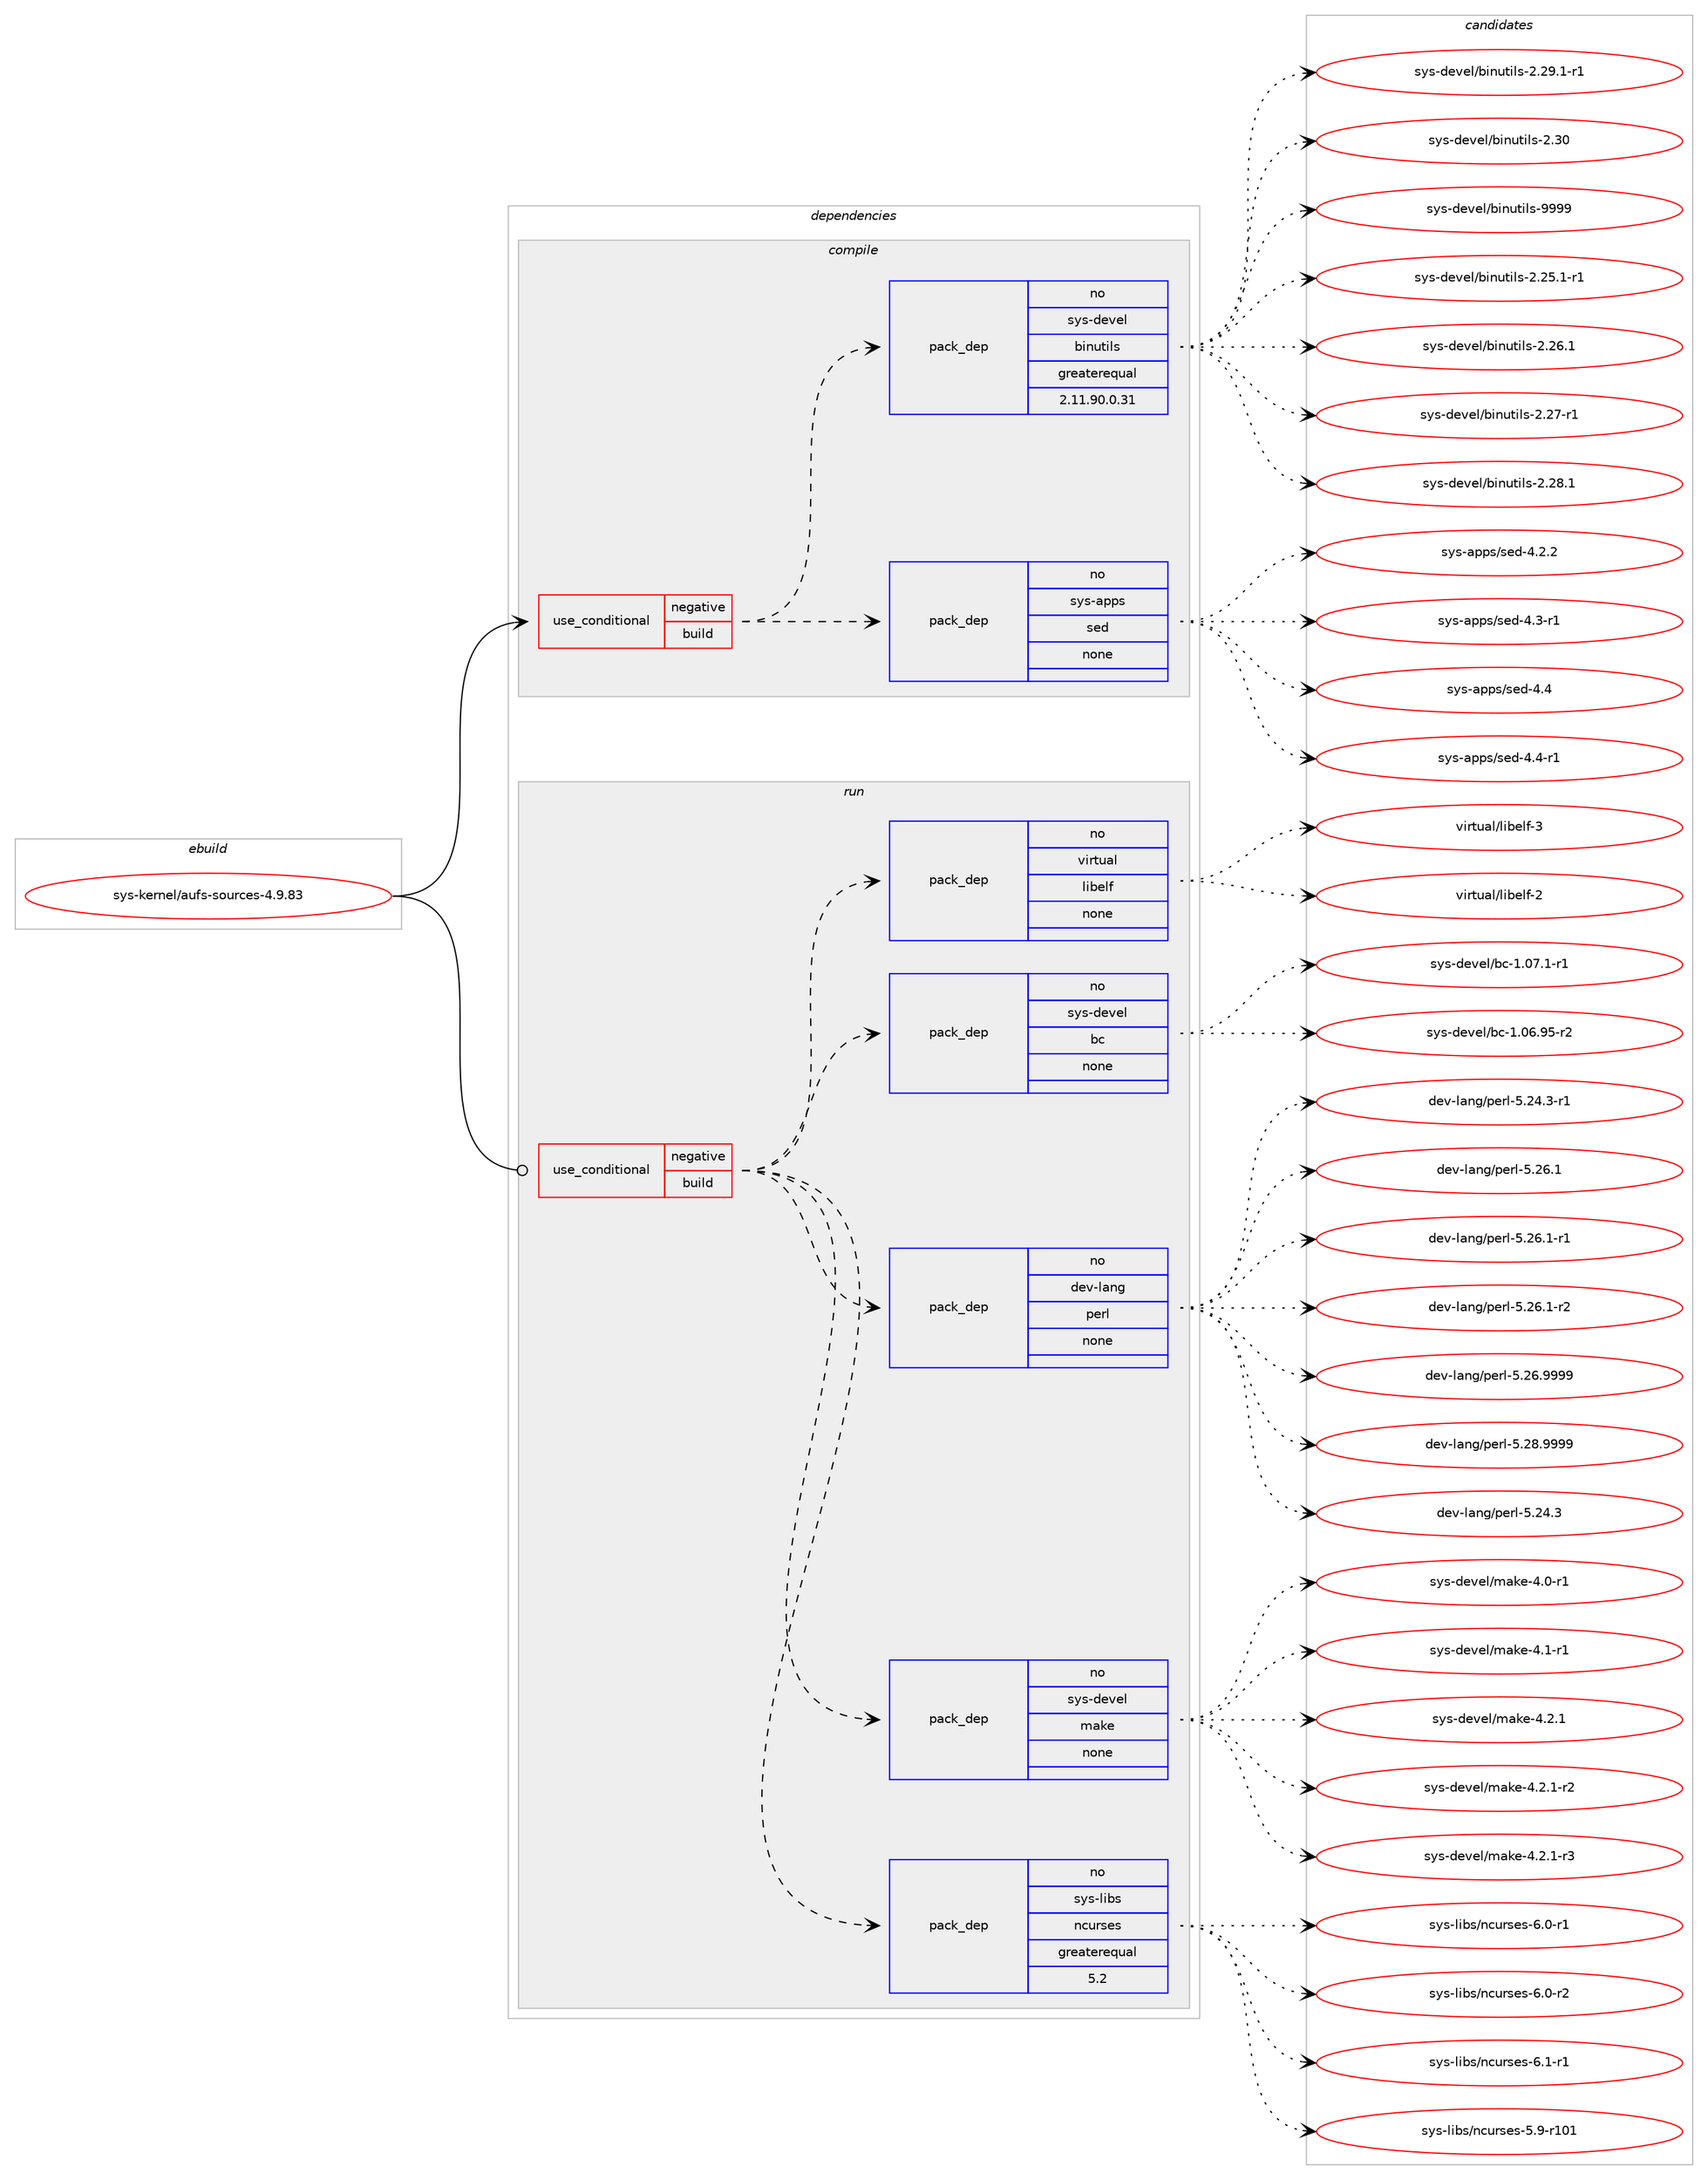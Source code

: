 digraph prolog {

# *************
# Graph options
# *************

newrank=true;
concentrate=true;
compound=true;
graph [rankdir=LR,fontname=Helvetica,fontsize=10,ranksep=1.5];#, ranksep=2.5, nodesep=0.2];
edge  [arrowhead=vee];
node  [fontname=Helvetica,fontsize=10];

# **********
# The ebuild
# **********

subgraph cluster_leftcol {
color=gray;
rank=same;
label=<<i>ebuild</i>>;
id [label="sys-kernel/aufs-sources-4.9.83", color=red, width=4, href="../sys-kernel/aufs-sources-4.9.83.svg"];
}

# ****************
# The dependencies
# ****************

subgraph cluster_midcol {
color=gray;
label=<<i>dependencies</i>>;
subgraph cluster_compile {
fillcolor="#eeeeee";
style=filled;
label=<<i>compile</i>>;
subgraph cond719 {
dependency6909 [label=<<TABLE BORDER="0" CELLBORDER="1" CELLSPACING="0" CELLPADDING="4"><TR><TD ROWSPAN="3" CELLPADDING="10">use_conditional</TD></TR><TR><TD>negative</TD></TR><TR><TD>build</TD></TR></TABLE>>, shape=none, color=red];
subgraph pack6141 {
dependency6910 [label=<<TABLE BORDER="0" CELLBORDER="1" CELLSPACING="0" CELLPADDING="4" WIDTH="220"><TR><TD ROWSPAN="6" CELLPADDING="30">pack_dep</TD></TR><TR><TD WIDTH="110">no</TD></TR><TR><TD>sys-apps</TD></TR><TR><TD>sed</TD></TR><TR><TD>none</TD></TR><TR><TD></TD></TR></TABLE>>, shape=none, color=blue];
}
dependency6909:e -> dependency6910:w [weight=20,style="dashed",arrowhead="vee"];
subgraph pack6142 {
dependency6911 [label=<<TABLE BORDER="0" CELLBORDER="1" CELLSPACING="0" CELLPADDING="4" WIDTH="220"><TR><TD ROWSPAN="6" CELLPADDING="30">pack_dep</TD></TR><TR><TD WIDTH="110">no</TD></TR><TR><TD>sys-devel</TD></TR><TR><TD>binutils</TD></TR><TR><TD>greaterequal</TD></TR><TR><TD>2.11.90.0.31</TD></TR></TABLE>>, shape=none, color=blue];
}
dependency6909:e -> dependency6911:w [weight=20,style="dashed",arrowhead="vee"];
}
id:e -> dependency6909:w [weight=20,style="solid",arrowhead="vee"];
}
subgraph cluster_compileandrun {
fillcolor="#eeeeee";
style=filled;
label=<<i>compile and run</i>>;
}
subgraph cluster_run {
fillcolor="#eeeeee";
style=filled;
label=<<i>run</i>>;
subgraph cond720 {
dependency6912 [label=<<TABLE BORDER="0" CELLBORDER="1" CELLSPACING="0" CELLPADDING="4"><TR><TD ROWSPAN="3" CELLPADDING="10">use_conditional</TD></TR><TR><TD>negative</TD></TR><TR><TD>build</TD></TR></TABLE>>, shape=none, color=red];
subgraph pack6143 {
dependency6913 [label=<<TABLE BORDER="0" CELLBORDER="1" CELLSPACING="0" CELLPADDING="4" WIDTH="220"><TR><TD ROWSPAN="6" CELLPADDING="30">pack_dep</TD></TR><TR><TD WIDTH="110">no</TD></TR><TR><TD>sys-libs</TD></TR><TR><TD>ncurses</TD></TR><TR><TD>greaterequal</TD></TR><TR><TD>5.2</TD></TR></TABLE>>, shape=none, color=blue];
}
dependency6912:e -> dependency6913:w [weight=20,style="dashed",arrowhead="vee"];
subgraph pack6144 {
dependency6914 [label=<<TABLE BORDER="0" CELLBORDER="1" CELLSPACING="0" CELLPADDING="4" WIDTH="220"><TR><TD ROWSPAN="6" CELLPADDING="30">pack_dep</TD></TR><TR><TD WIDTH="110">no</TD></TR><TR><TD>sys-devel</TD></TR><TR><TD>make</TD></TR><TR><TD>none</TD></TR><TR><TD></TD></TR></TABLE>>, shape=none, color=blue];
}
dependency6912:e -> dependency6914:w [weight=20,style="dashed",arrowhead="vee"];
subgraph pack6145 {
dependency6915 [label=<<TABLE BORDER="0" CELLBORDER="1" CELLSPACING="0" CELLPADDING="4" WIDTH="220"><TR><TD ROWSPAN="6" CELLPADDING="30">pack_dep</TD></TR><TR><TD WIDTH="110">no</TD></TR><TR><TD>dev-lang</TD></TR><TR><TD>perl</TD></TR><TR><TD>none</TD></TR><TR><TD></TD></TR></TABLE>>, shape=none, color=blue];
}
dependency6912:e -> dependency6915:w [weight=20,style="dashed",arrowhead="vee"];
subgraph pack6146 {
dependency6916 [label=<<TABLE BORDER="0" CELLBORDER="1" CELLSPACING="0" CELLPADDING="4" WIDTH="220"><TR><TD ROWSPAN="6" CELLPADDING="30">pack_dep</TD></TR><TR><TD WIDTH="110">no</TD></TR><TR><TD>sys-devel</TD></TR><TR><TD>bc</TD></TR><TR><TD>none</TD></TR><TR><TD></TD></TR></TABLE>>, shape=none, color=blue];
}
dependency6912:e -> dependency6916:w [weight=20,style="dashed",arrowhead="vee"];
subgraph pack6147 {
dependency6917 [label=<<TABLE BORDER="0" CELLBORDER="1" CELLSPACING="0" CELLPADDING="4" WIDTH="220"><TR><TD ROWSPAN="6" CELLPADDING="30">pack_dep</TD></TR><TR><TD WIDTH="110">no</TD></TR><TR><TD>virtual</TD></TR><TR><TD>libelf</TD></TR><TR><TD>none</TD></TR><TR><TD></TD></TR></TABLE>>, shape=none, color=blue];
}
dependency6912:e -> dependency6917:w [weight=20,style="dashed",arrowhead="vee"];
}
id:e -> dependency6912:w [weight=20,style="solid",arrowhead="odot"];
}
}

# **************
# The candidates
# **************

subgraph cluster_choices {
rank=same;
color=gray;
label=<<i>candidates</i>>;

subgraph choice6141 {
color=black;
nodesep=1;
choice115121115459711211211547115101100455246504650 [label="sys-apps/sed-4.2.2", color=red, width=4,href="../sys-apps/sed-4.2.2.svg"];
choice115121115459711211211547115101100455246514511449 [label="sys-apps/sed-4.3-r1", color=red, width=4,href="../sys-apps/sed-4.3-r1.svg"];
choice11512111545971121121154711510110045524652 [label="sys-apps/sed-4.4", color=red, width=4,href="../sys-apps/sed-4.4.svg"];
choice115121115459711211211547115101100455246524511449 [label="sys-apps/sed-4.4-r1", color=red, width=4,href="../sys-apps/sed-4.4-r1.svg"];
dependency6910:e -> choice115121115459711211211547115101100455246504650:w [style=dotted,weight="100"];
dependency6910:e -> choice115121115459711211211547115101100455246514511449:w [style=dotted,weight="100"];
dependency6910:e -> choice11512111545971121121154711510110045524652:w [style=dotted,weight="100"];
dependency6910:e -> choice115121115459711211211547115101100455246524511449:w [style=dotted,weight="100"];
}
subgraph choice6142 {
color=black;
nodesep=1;
choice115121115451001011181011084798105110117116105108115455046505346494511449 [label="sys-devel/binutils-2.25.1-r1", color=red, width=4,href="../sys-devel/binutils-2.25.1-r1.svg"];
choice11512111545100101118101108479810511011711610510811545504650544649 [label="sys-devel/binutils-2.26.1", color=red, width=4,href="../sys-devel/binutils-2.26.1.svg"];
choice11512111545100101118101108479810511011711610510811545504650554511449 [label="sys-devel/binutils-2.27-r1", color=red, width=4,href="../sys-devel/binutils-2.27-r1.svg"];
choice11512111545100101118101108479810511011711610510811545504650564649 [label="sys-devel/binutils-2.28.1", color=red, width=4,href="../sys-devel/binutils-2.28.1.svg"];
choice115121115451001011181011084798105110117116105108115455046505746494511449 [label="sys-devel/binutils-2.29.1-r1", color=red, width=4,href="../sys-devel/binutils-2.29.1-r1.svg"];
choice1151211154510010111810110847981051101171161051081154550465148 [label="sys-devel/binutils-2.30", color=red, width=4,href="../sys-devel/binutils-2.30.svg"];
choice1151211154510010111810110847981051101171161051081154557575757 [label="sys-devel/binutils-9999", color=red, width=4,href="../sys-devel/binutils-9999.svg"];
dependency6911:e -> choice115121115451001011181011084798105110117116105108115455046505346494511449:w [style=dotted,weight="100"];
dependency6911:e -> choice11512111545100101118101108479810511011711610510811545504650544649:w [style=dotted,weight="100"];
dependency6911:e -> choice11512111545100101118101108479810511011711610510811545504650554511449:w [style=dotted,weight="100"];
dependency6911:e -> choice11512111545100101118101108479810511011711610510811545504650564649:w [style=dotted,weight="100"];
dependency6911:e -> choice115121115451001011181011084798105110117116105108115455046505746494511449:w [style=dotted,weight="100"];
dependency6911:e -> choice1151211154510010111810110847981051101171161051081154550465148:w [style=dotted,weight="100"];
dependency6911:e -> choice1151211154510010111810110847981051101171161051081154557575757:w [style=dotted,weight="100"];
}
subgraph choice6143 {
color=black;
nodesep=1;
choice115121115451081059811547110991171141151011154553465745114494849 [label="sys-libs/ncurses-5.9-r101", color=red, width=4,href="../sys-libs/ncurses-5.9-r101.svg"];
choice11512111545108105981154711099117114115101115455446484511449 [label="sys-libs/ncurses-6.0-r1", color=red, width=4,href="../sys-libs/ncurses-6.0-r1.svg"];
choice11512111545108105981154711099117114115101115455446484511450 [label="sys-libs/ncurses-6.0-r2", color=red, width=4,href="../sys-libs/ncurses-6.0-r2.svg"];
choice11512111545108105981154711099117114115101115455446494511449 [label="sys-libs/ncurses-6.1-r1", color=red, width=4,href="../sys-libs/ncurses-6.1-r1.svg"];
dependency6913:e -> choice115121115451081059811547110991171141151011154553465745114494849:w [style=dotted,weight="100"];
dependency6913:e -> choice11512111545108105981154711099117114115101115455446484511449:w [style=dotted,weight="100"];
dependency6913:e -> choice11512111545108105981154711099117114115101115455446484511450:w [style=dotted,weight="100"];
dependency6913:e -> choice11512111545108105981154711099117114115101115455446494511449:w [style=dotted,weight="100"];
}
subgraph choice6144 {
color=black;
nodesep=1;
choice115121115451001011181011084710997107101455246484511449 [label="sys-devel/make-4.0-r1", color=red, width=4,href="../sys-devel/make-4.0-r1.svg"];
choice115121115451001011181011084710997107101455246494511449 [label="sys-devel/make-4.1-r1", color=red, width=4,href="../sys-devel/make-4.1-r1.svg"];
choice115121115451001011181011084710997107101455246504649 [label="sys-devel/make-4.2.1", color=red, width=4,href="../sys-devel/make-4.2.1.svg"];
choice1151211154510010111810110847109971071014552465046494511450 [label="sys-devel/make-4.2.1-r2", color=red, width=4,href="../sys-devel/make-4.2.1-r2.svg"];
choice1151211154510010111810110847109971071014552465046494511451 [label="sys-devel/make-4.2.1-r3", color=red, width=4,href="../sys-devel/make-4.2.1-r3.svg"];
dependency6914:e -> choice115121115451001011181011084710997107101455246484511449:w [style=dotted,weight="100"];
dependency6914:e -> choice115121115451001011181011084710997107101455246494511449:w [style=dotted,weight="100"];
dependency6914:e -> choice115121115451001011181011084710997107101455246504649:w [style=dotted,weight="100"];
dependency6914:e -> choice1151211154510010111810110847109971071014552465046494511450:w [style=dotted,weight="100"];
dependency6914:e -> choice1151211154510010111810110847109971071014552465046494511451:w [style=dotted,weight="100"];
}
subgraph choice6145 {
color=black;
nodesep=1;
choice10010111845108971101034711210111410845534650524651 [label="dev-lang/perl-5.24.3", color=red, width=4,href="../dev-lang/perl-5.24.3.svg"];
choice100101118451089711010347112101114108455346505246514511449 [label="dev-lang/perl-5.24.3-r1", color=red, width=4,href="../dev-lang/perl-5.24.3-r1.svg"];
choice10010111845108971101034711210111410845534650544649 [label="dev-lang/perl-5.26.1", color=red, width=4,href="../dev-lang/perl-5.26.1.svg"];
choice100101118451089711010347112101114108455346505446494511449 [label="dev-lang/perl-5.26.1-r1", color=red, width=4,href="../dev-lang/perl-5.26.1-r1.svg"];
choice100101118451089711010347112101114108455346505446494511450 [label="dev-lang/perl-5.26.1-r2", color=red, width=4,href="../dev-lang/perl-5.26.1-r2.svg"];
choice10010111845108971101034711210111410845534650544657575757 [label="dev-lang/perl-5.26.9999", color=red, width=4,href="../dev-lang/perl-5.26.9999.svg"];
choice10010111845108971101034711210111410845534650564657575757 [label="dev-lang/perl-5.28.9999", color=red, width=4,href="../dev-lang/perl-5.28.9999.svg"];
dependency6915:e -> choice10010111845108971101034711210111410845534650524651:w [style=dotted,weight="100"];
dependency6915:e -> choice100101118451089711010347112101114108455346505246514511449:w [style=dotted,weight="100"];
dependency6915:e -> choice10010111845108971101034711210111410845534650544649:w [style=dotted,weight="100"];
dependency6915:e -> choice100101118451089711010347112101114108455346505446494511449:w [style=dotted,weight="100"];
dependency6915:e -> choice100101118451089711010347112101114108455346505446494511450:w [style=dotted,weight="100"];
dependency6915:e -> choice10010111845108971101034711210111410845534650544657575757:w [style=dotted,weight="100"];
dependency6915:e -> choice10010111845108971101034711210111410845534650564657575757:w [style=dotted,weight="100"];
}
subgraph choice6146 {
color=black;
nodesep=1;
choice1151211154510010111810110847989945494648544657534511450 [label="sys-devel/bc-1.06.95-r2", color=red, width=4,href="../sys-devel/bc-1.06.95-r2.svg"];
choice11512111545100101118101108479899454946485546494511449 [label="sys-devel/bc-1.07.1-r1", color=red, width=4,href="../sys-devel/bc-1.07.1-r1.svg"];
dependency6916:e -> choice1151211154510010111810110847989945494648544657534511450:w [style=dotted,weight="100"];
dependency6916:e -> choice11512111545100101118101108479899454946485546494511449:w [style=dotted,weight="100"];
}
subgraph choice6147 {
color=black;
nodesep=1;
choice1181051141161179710847108105981011081024550 [label="virtual/libelf-2", color=red, width=4,href="../virtual/libelf-2.svg"];
choice1181051141161179710847108105981011081024551 [label="virtual/libelf-3", color=red, width=4,href="../virtual/libelf-3.svg"];
dependency6917:e -> choice1181051141161179710847108105981011081024550:w [style=dotted,weight="100"];
dependency6917:e -> choice1181051141161179710847108105981011081024551:w [style=dotted,weight="100"];
}
}

}
